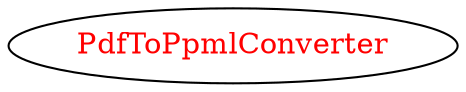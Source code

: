 digraph dependencyGraph {
 concentrate=true;
 ranksep="2.0";
 rankdir="LR"; 
 splines="ortho";
"PdfToPpmlConverter" [fontcolor="red"];
}